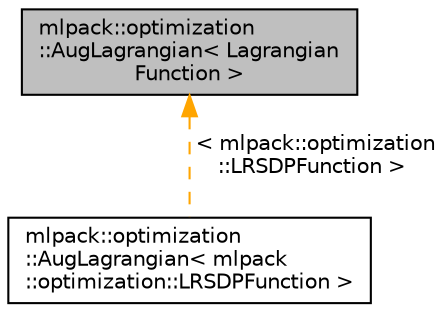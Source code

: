 digraph "mlpack::optimization::AugLagrangian&lt; LagrangianFunction &gt;"
{
  edge [fontname="Helvetica",fontsize="10",labelfontname="Helvetica",labelfontsize="10"];
  node [fontname="Helvetica",fontsize="10",shape=record];
  Node1 [label="mlpack::optimization\l::AugLagrangian\< Lagrangian\lFunction \>",height=0.2,width=0.4,color="black", fillcolor="grey75", style="filled" fontcolor="black"];
  Node1 -> Node2 [dir="back",color="orange",fontsize="10",style="dashed",label=" \< mlpack::optimization\l::LRSDPFunction \>" ];
  Node2 [label="mlpack::optimization\l::AugLagrangian\< mlpack\l::optimization::LRSDPFunction \>",height=0.2,width=0.4,color="black", fillcolor="white", style="filled",URL="$classmlpack_1_1optimization_1_1AugLagrangian.html"];
}

